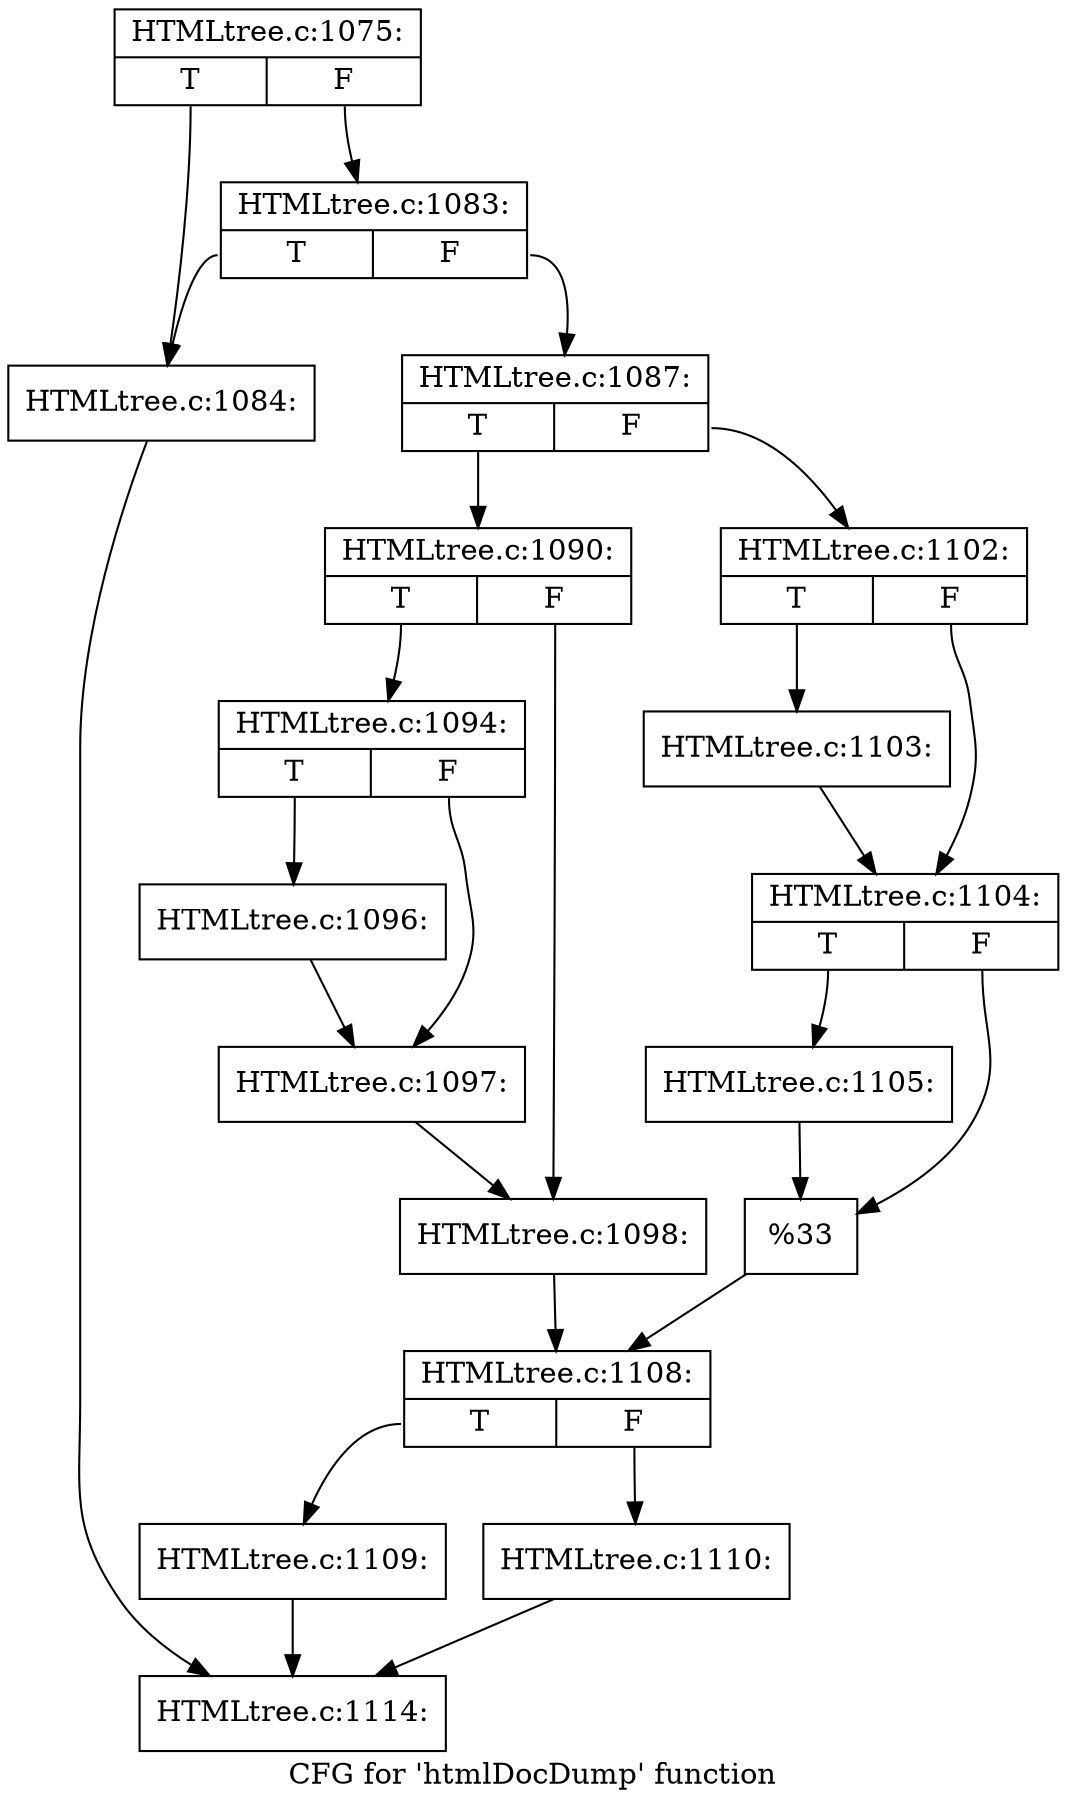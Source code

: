 digraph "CFG for 'htmlDocDump' function" {
	label="CFG for 'htmlDocDump' function";

	Node0x560912f7ae30 [shape=record,label="{HTMLtree.c:1075:|{<s0>T|<s1>F}}"];
	Node0x560912f7ae30:s0 -> Node0x560912f7f7b0;
	Node0x560912f7ae30:s1 -> Node0x560912f7f850;
	Node0x560912f7f850 [shape=record,label="{HTMLtree.c:1083:|{<s0>T|<s1>F}}"];
	Node0x560912f7f850:s0 -> Node0x560912f7f7b0;
	Node0x560912f7f850:s1 -> Node0x560912f7f800;
	Node0x560912f7f7b0 [shape=record,label="{HTMLtree.c:1084:}"];
	Node0x560912f7f7b0 -> Node0x560912f7bd90;
	Node0x560912f7f800 [shape=record,label="{HTMLtree.c:1087:|{<s0>T|<s1>F}}"];
	Node0x560912f7f800:s0 -> Node0x560912f802d0;
	Node0x560912f7f800:s1 -> Node0x560912f80370;
	Node0x560912f802d0 [shape=record,label="{HTMLtree.c:1090:|{<s0>T|<s1>F}}"];
	Node0x560912f802d0:s0 -> Node0x560912f80bd0;
	Node0x560912f802d0:s1 -> Node0x560912f80c20;
	Node0x560912f80bd0 [shape=record,label="{HTMLtree.c:1094:|{<s0>T|<s1>F}}"];
	Node0x560912f80bd0:s0 -> Node0x560912f811b0;
	Node0x560912f80bd0:s1 -> Node0x560912f81200;
	Node0x560912f811b0 [shape=record,label="{HTMLtree.c:1096:}"];
	Node0x560912f811b0 -> Node0x560912f81200;
	Node0x560912f81200 [shape=record,label="{HTMLtree.c:1097:}"];
	Node0x560912f81200 -> Node0x560912f80c20;
	Node0x560912f80c20 [shape=record,label="{HTMLtree.c:1098:}"];
	Node0x560912f80c20 -> Node0x560912f80320;
	Node0x560912f80370 [shape=record,label="{HTMLtree.c:1102:|{<s0>T|<s1>F}}"];
	Node0x560912f80370:s0 -> Node0x560912f81980;
	Node0x560912f80370:s1 -> Node0x560912f819d0;
	Node0x560912f81980 [shape=record,label="{HTMLtree.c:1103:}"];
	Node0x560912f81980 -> Node0x560912f819d0;
	Node0x560912f819d0 [shape=record,label="{HTMLtree.c:1104:|{<s0>T|<s1>F}}"];
	Node0x560912f819d0:s0 -> Node0x560912f81f20;
	Node0x560912f819d0:s1 -> Node0x560912f81f70;
	Node0x560912f81f20 [shape=record,label="{HTMLtree.c:1105:}"];
	Node0x560912f81f20 -> Node0x560912f81f70;
	Node0x560912f81f70 [shape=record,label="{%33}"];
	Node0x560912f81f70 -> Node0x560912f80320;
	Node0x560912f80320 [shape=record,label="{HTMLtree.c:1108:|{<s0>T|<s1>F}}"];
	Node0x560912f80320:s0 -> Node0x560912f827e0;
	Node0x560912f80320:s1 -> Node0x560912f82830;
	Node0x560912f827e0 [shape=record,label="{HTMLtree.c:1109:}"];
	Node0x560912f827e0 -> Node0x560912f7bd90;
	Node0x560912f82830 [shape=record,label="{HTMLtree.c:1110:}"];
	Node0x560912f82830 -> Node0x560912f7bd90;
	Node0x560912f7bd90 [shape=record,label="{HTMLtree.c:1114:}"];
}
